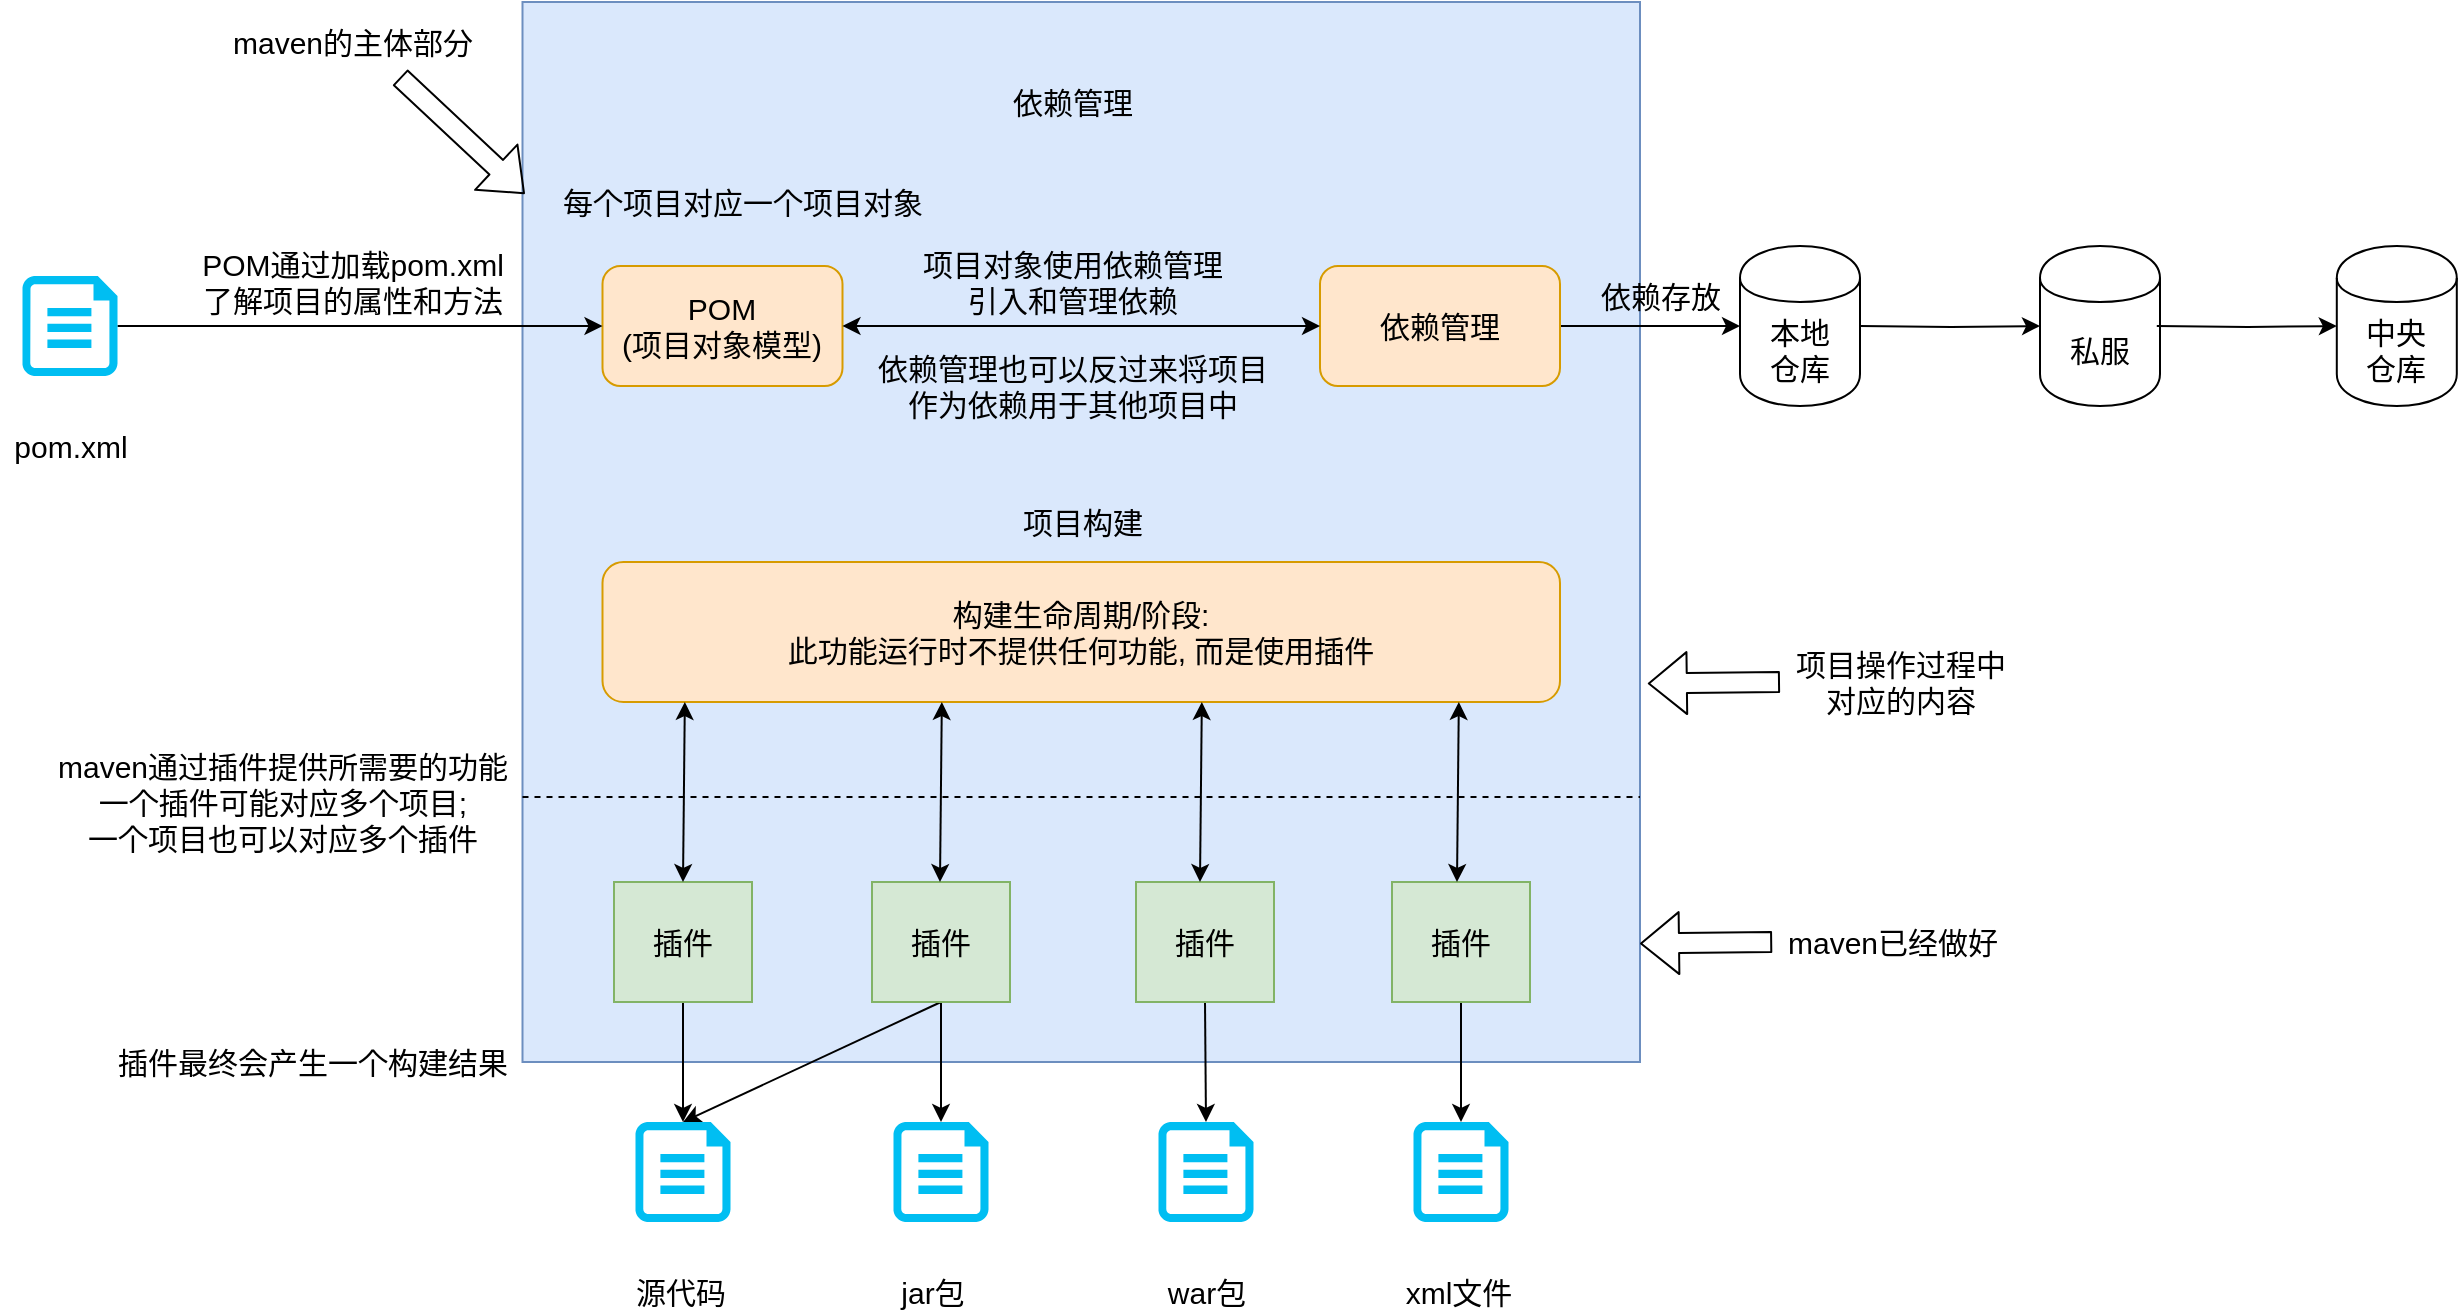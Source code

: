 <mxfile version="12.6.5" type="device"><diagram id="yq5qe3zpJcKP5guRbY_z" name="第 1 页"><mxGraphModel dx="1105" dy="638" grid="1" gridSize="10" guides="1" tooltips="1" connect="1" arrows="1" fold="1" page="1" pageScale="1" pageWidth="827" pageHeight="1169" math="0" shadow="0"><root><mxCell id="0"/><mxCell id="1" parent="0"/><mxCell id="91MQt92zPVT4JfoXXP9Y-51" value="" style="rounded=0;whiteSpace=wrap;html=1;fontSize=15;fillColor=#dae8fc;strokeColor=#6c8ebf;" vertex="1" parent="1"><mxGeometry x="261.25" y="110" width="558.75" height="530" as="geometry"/></mxCell><mxCell id="91MQt92zPVT4JfoXXP9Y-2" value="POM&lt;br&gt;(项目对象模型)" style="rounded=1;whiteSpace=wrap;html=1;fillColor=#ffe6cc;strokeColor=#d79b00;fontSize=15;" vertex="1" parent="1"><mxGeometry x="301.25" y="242" width="120" height="60" as="geometry"/></mxCell><mxCell id="91MQt92zPVT4JfoXXP9Y-7" style="edgeStyle=orthogonalEdgeStyle;rounded=0;orthogonalLoop=1;jettySize=auto;html=1;exitX=1;exitY=0.5;exitDx=0;exitDy=0;exitPerimeter=0;fontSize=15;" edge="1" parent="1" source="91MQt92zPVT4JfoXXP9Y-3" target="91MQt92zPVT4JfoXXP9Y-2"><mxGeometry relative="1" as="geometry"/></mxCell><mxCell id="91MQt92zPVT4JfoXXP9Y-3" value="" style="verticalLabelPosition=bottom;html=1;verticalAlign=top;align=center;strokeColor=none;fillColor=#00BEF2;shape=mxgraph.azure.cloud_services_configuration_file;pointerEvents=1;" vertex="1" parent="1"><mxGeometry x="11.25" y="247" width="47.5" height="50" as="geometry"/></mxCell><mxCell id="91MQt92zPVT4JfoXXP9Y-4" value="每个项目对应一个项目对象" style="text;html=1;align=center;verticalAlign=middle;resizable=0;points=[];autosize=1;fontSize=15;" vertex="1" parent="1"><mxGeometry x="271.25" y="200" width="200" height="20" as="geometry"/></mxCell><mxCell id="91MQt92zPVT4JfoXXP9Y-6" value="pom.xml" style="text;html=1;align=center;verticalAlign=middle;resizable=0;points=[];autosize=1;fontSize=15;" vertex="1" parent="1"><mxGeometry y="322" width="70" height="20" as="geometry"/></mxCell><mxCell id="91MQt92zPVT4JfoXXP9Y-8" value="POM通过加载pom.xml&lt;br&gt;了解项目的属性和方法" style="text;html=1;align=center;verticalAlign=middle;resizable=0;points=[];autosize=1;fontSize=15;" vertex="1" parent="1"><mxGeometry x="91.25" y="230" width="170" height="40" as="geometry"/></mxCell><mxCell id="91MQt92zPVT4JfoXXP9Y-14" style="edgeStyle=orthogonalEdgeStyle;rounded=0;orthogonalLoop=1;jettySize=auto;html=1;exitX=1;exitY=0.5;exitDx=0;exitDy=0;entryX=0;entryY=0.5;entryDx=0;entryDy=0;fontSize=15;" edge="1" parent="1" source="91MQt92zPVT4JfoXXP9Y-9" target="91MQt92zPVT4JfoXXP9Y-13"><mxGeometry relative="1" as="geometry"/></mxCell><mxCell id="91MQt92zPVT4JfoXXP9Y-9" value="依赖管理" style="rounded=1;whiteSpace=wrap;html=1;fillColor=#ffe6cc;strokeColor=#d79b00;fontSize=15;" vertex="1" parent="1"><mxGeometry x="660" y="242" width="120" height="60" as="geometry"/></mxCell><mxCell id="91MQt92zPVT4JfoXXP9Y-10" value="" style="endArrow=classic;startArrow=classic;html=1;fontSize=15;entryX=0;entryY=0.5;entryDx=0;entryDy=0;exitX=1;exitY=0.5;exitDx=0;exitDy=0;" edge="1" parent="1" source="91MQt92zPVT4JfoXXP9Y-2" target="91MQt92zPVT4JfoXXP9Y-9"><mxGeometry width="50" height="50" relative="1" as="geometry"><mxPoint x="10" y="410" as="sourcePoint"/><mxPoint x="60" y="360" as="targetPoint"/></mxGeometry></mxCell><mxCell id="91MQt92zPVT4JfoXXP9Y-11" value="项目对象使用依赖管理&lt;br&gt;引入和管理依赖" style="text;html=1;align=center;verticalAlign=middle;resizable=0;points=[];autosize=1;fontSize=15;" vertex="1" parent="1"><mxGeometry x="451" y="230" width="170" height="40" as="geometry"/></mxCell><mxCell id="91MQt92zPVT4JfoXXP9Y-12" value="依赖管理也可以反过来将项目&lt;br&gt;作为依赖用于其他项目中" style="text;html=1;align=center;verticalAlign=middle;resizable=0;points=[];autosize=1;fontSize=15;" vertex="1" parent="1"><mxGeometry x="431" y="282" width="210" height="40" as="geometry"/></mxCell><mxCell id="91MQt92zPVT4JfoXXP9Y-13" value="本地&lt;br&gt;仓库" style="shape=cylinder;whiteSpace=wrap;html=1;boundedLbl=1;backgroundOutline=1;fontSize=15;" vertex="1" parent="1"><mxGeometry x="870" y="232" width="60" height="80" as="geometry"/></mxCell><mxCell id="91MQt92zPVT4JfoXXP9Y-15" value="依赖存放" style="text;html=1;align=center;verticalAlign=middle;resizable=0;points=[];autosize=1;fontSize=15;" vertex="1" parent="1"><mxGeometry x="790" y="247" width="80" height="20" as="geometry"/></mxCell><mxCell id="91MQt92zPVT4JfoXXP9Y-16" style="edgeStyle=orthogonalEdgeStyle;rounded=0;orthogonalLoop=1;jettySize=auto;html=1;exitX=1;exitY=0.5;exitDx=0;exitDy=0;entryX=0;entryY=0.5;entryDx=0;entryDy=0;fontSize=15;" edge="1" parent="1" target="91MQt92zPVT4JfoXXP9Y-17"><mxGeometry relative="1" as="geometry"><mxPoint x="930" y="272" as="sourcePoint"/></mxGeometry></mxCell><mxCell id="91MQt92zPVT4JfoXXP9Y-17" value="私服" style="shape=cylinder;whiteSpace=wrap;html=1;boundedLbl=1;backgroundOutline=1;fontSize=15;" vertex="1" parent="1"><mxGeometry x="1020" y="232" width="60" height="80" as="geometry"/></mxCell><mxCell id="91MQt92zPVT4JfoXXP9Y-19" style="edgeStyle=orthogonalEdgeStyle;rounded=0;orthogonalLoop=1;jettySize=auto;html=1;exitX=1;exitY=0.5;exitDx=0;exitDy=0;entryX=0;entryY=0.5;entryDx=0;entryDy=0;fontSize=15;" edge="1" parent="1" target="91MQt92zPVT4JfoXXP9Y-20"><mxGeometry relative="1" as="geometry"><mxPoint x="1078.4" y="272" as="sourcePoint"/></mxGeometry></mxCell><mxCell id="91MQt92zPVT4JfoXXP9Y-20" value="中央&lt;br&gt;仓库" style="shape=cylinder;whiteSpace=wrap;html=1;boundedLbl=1;backgroundOutline=1;fontSize=15;" vertex="1" parent="1"><mxGeometry x="1168.4" y="232" width="60" height="80" as="geometry"/></mxCell><mxCell id="91MQt92zPVT4JfoXXP9Y-22" value="构建生命周期/阶段:&lt;br&gt;此功能运行时不提供任何功能, 而是使用插件" style="rounded=1;whiteSpace=wrap;html=1;fontSize=15;fillColor=#ffe6cc;strokeColor=#d79b00;" vertex="1" parent="1"><mxGeometry x="301.25" y="390" width="478.75" height="70" as="geometry"/></mxCell><mxCell id="91MQt92zPVT4JfoXXP9Y-23" value="依赖管理" style="text;html=1;align=center;verticalAlign=middle;resizable=0;points=[];autosize=1;fontSize=15;" vertex="1" parent="1"><mxGeometry x="496" y="150" width="80" height="20" as="geometry"/></mxCell><mxCell id="91MQt92zPVT4JfoXXP9Y-24" value="项目构建" style="text;html=1;align=center;verticalAlign=middle;resizable=0;points=[];autosize=1;fontSize=15;" vertex="1" parent="1"><mxGeometry x="500.63" y="360" width="80" height="20" as="geometry"/></mxCell><mxCell id="91MQt92zPVT4JfoXXP9Y-46" style="edgeStyle=orthogonalEdgeStyle;rounded=0;orthogonalLoop=1;jettySize=auto;html=1;exitX=0.5;exitY=1;exitDx=0;exitDy=0;entryX=0.5;entryY=0;entryDx=0;entryDy=0;entryPerimeter=0;fontSize=15;" edge="1" parent="1" source="91MQt92zPVT4JfoXXP9Y-25" target="91MQt92zPVT4JfoXXP9Y-38"><mxGeometry relative="1" as="geometry"/></mxCell><mxCell id="91MQt92zPVT4JfoXXP9Y-25" value="插件" style="rounded=0;whiteSpace=wrap;html=1;fontSize=15;fillColor=#d5e8d4;strokeColor=#82b366;" vertex="1" parent="1"><mxGeometry x="307" y="550" width="69" height="60" as="geometry"/></mxCell><mxCell id="91MQt92zPVT4JfoXXP9Y-47" style="rounded=0;orthogonalLoop=1;jettySize=auto;html=1;exitX=0.5;exitY=1;exitDx=0;exitDy=0;entryX=0.5;entryY=0;entryDx=0;entryDy=0;entryPerimeter=0;fontSize=15;" edge="1" parent="1" source="91MQt92zPVT4JfoXXP9Y-26" target="91MQt92zPVT4JfoXXP9Y-38"><mxGeometry relative="1" as="geometry"/></mxCell><mxCell id="91MQt92zPVT4JfoXXP9Y-48" style="edgeStyle=none;rounded=0;orthogonalLoop=1;jettySize=auto;html=1;exitX=0.5;exitY=1;exitDx=0;exitDy=0;entryX=0.5;entryY=0;entryDx=0;entryDy=0;entryPerimeter=0;fontSize=15;" edge="1" parent="1" source="91MQt92zPVT4JfoXXP9Y-26" target="91MQt92zPVT4JfoXXP9Y-40"><mxGeometry relative="1" as="geometry"/></mxCell><mxCell id="91MQt92zPVT4JfoXXP9Y-26" value="插件" style="rounded=0;whiteSpace=wrap;html=1;fontSize=15;fillColor=#d5e8d4;strokeColor=#82b366;" vertex="1" parent="1"><mxGeometry x="436" y="550" width="69" height="60" as="geometry"/></mxCell><mxCell id="91MQt92zPVT4JfoXXP9Y-49" style="edgeStyle=none;rounded=0;orthogonalLoop=1;jettySize=auto;html=1;exitX=0.5;exitY=1;exitDx=0;exitDy=0;fontSize=15;entryX=0.5;entryY=0;entryDx=0;entryDy=0;entryPerimeter=0;" edge="1" parent="1" source="91MQt92zPVT4JfoXXP9Y-27" target="91MQt92zPVT4JfoXXP9Y-42"><mxGeometry relative="1" as="geometry"><mxPoint x="610" y="650" as="targetPoint"/></mxGeometry></mxCell><mxCell id="91MQt92zPVT4JfoXXP9Y-27" value="插件" style="rounded=0;whiteSpace=wrap;html=1;fontSize=15;fillColor=#d5e8d4;strokeColor=#82b366;" vertex="1" parent="1"><mxGeometry x="568" y="550" width="69" height="60" as="geometry"/></mxCell><mxCell id="91MQt92zPVT4JfoXXP9Y-50" style="edgeStyle=none;rounded=0;orthogonalLoop=1;jettySize=auto;html=1;exitX=0.5;exitY=1;exitDx=0;exitDy=0;entryX=0.5;entryY=0;entryDx=0;entryDy=0;entryPerimeter=0;fontSize=15;" edge="1" parent="1" source="91MQt92zPVT4JfoXXP9Y-28" target="91MQt92zPVT4JfoXXP9Y-44"><mxGeometry relative="1" as="geometry"/></mxCell><mxCell id="91MQt92zPVT4JfoXXP9Y-28" value="插件" style="rounded=0;whiteSpace=wrap;html=1;fontSize=15;fillColor=#d5e8d4;strokeColor=#82b366;" vertex="1" parent="1"><mxGeometry x="696" y="550" width="69" height="60" as="geometry"/></mxCell><mxCell id="91MQt92zPVT4JfoXXP9Y-30" value="" style="endArrow=classic;startArrow=classic;html=1;fontSize=15;exitX=0.5;exitY=0;exitDx=0;exitDy=0;entryX=0.086;entryY=1;entryDx=0;entryDy=0;entryPerimeter=0;" edge="1" parent="1" source="91MQt92zPVT4JfoXXP9Y-25" target="91MQt92zPVT4JfoXXP9Y-22"><mxGeometry width="50" height="50" relative="1" as="geometry"><mxPoint x="50" y="680" as="sourcePoint"/><mxPoint x="100" y="630" as="targetPoint"/></mxGeometry></mxCell><mxCell id="91MQt92zPVT4JfoXXP9Y-31" value="" style="endArrow=classic;startArrow=classic;html=1;fontSize=15;exitX=0.5;exitY=0;exitDx=0;exitDy=0;entryX=0.086;entryY=1;entryDx=0;entryDy=0;entryPerimeter=0;" edge="1" parent="1"><mxGeometry width="50" height="50" relative="1" as="geometry"><mxPoint x="470" y="550" as="sourcePoint"/><mxPoint x="470.922" y="460" as="targetPoint"/></mxGeometry></mxCell><mxCell id="91MQt92zPVT4JfoXXP9Y-33" value="" style="endArrow=classic;startArrow=classic;html=1;fontSize=15;exitX=0.5;exitY=0;exitDx=0;exitDy=0;entryX=0.086;entryY=1;entryDx=0;entryDy=0;entryPerimeter=0;" edge="1" parent="1"><mxGeometry width="50" height="50" relative="1" as="geometry"><mxPoint x="600" y="550" as="sourcePoint"/><mxPoint x="600.922" y="460" as="targetPoint"/></mxGeometry></mxCell><mxCell id="91MQt92zPVT4JfoXXP9Y-34" value="" style="endArrow=classic;startArrow=classic;html=1;fontSize=15;exitX=0.5;exitY=0;exitDx=0;exitDy=0;entryX=0.086;entryY=1;entryDx=0;entryDy=0;entryPerimeter=0;" edge="1" parent="1"><mxGeometry width="50" height="50" relative="1" as="geometry"><mxPoint x="728.5" y="550" as="sourcePoint"/><mxPoint x="729.422" y="460" as="targetPoint"/></mxGeometry></mxCell><mxCell id="91MQt92zPVT4JfoXXP9Y-35" value="maven通过插件提供所需要的功能&lt;br&gt;一个插件可能对应多个项目;&lt;br&gt;一个项目也可以对应多个插件" style="text;html=1;align=center;verticalAlign=middle;resizable=0;points=[];autosize=1;fontSize=15;" vertex="1" parent="1"><mxGeometry x="21.25" y="480" width="240" height="60" as="geometry"/></mxCell><mxCell id="91MQt92zPVT4JfoXXP9Y-36" value="插件最终会产生一个构建结果" style="text;html=1;align=center;verticalAlign=middle;resizable=0;points=[];autosize=1;fontSize=15;" vertex="1" parent="1"><mxGeometry x="51.25" y="630" width="210" height="20" as="geometry"/></mxCell><mxCell id="91MQt92zPVT4JfoXXP9Y-38" value="" style="verticalLabelPosition=bottom;html=1;verticalAlign=top;align=center;strokeColor=none;fillColor=#00BEF2;shape=mxgraph.azure.cloud_services_configuration_file;pointerEvents=1;" vertex="1" parent="1"><mxGeometry x="317.75" y="670" width="47.5" height="50" as="geometry"/></mxCell><mxCell id="91MQt92zPVT4JfoXXP9Y-39" value="源代码" style="text;html=1;align=center;verticalAlign=middle;resizable=0;points=[];autosize=1;fontSize=15;" vertex="1" parent="1"><mxGeometry x="310" y="745" width="60" height="20" as="geometry"/></mxCell><mxCell id="91MQt92zPVT4JfoXXP9Y-40" value="" style="verticalLabelPosition=bottom;html=1;verticalAlign=top;align=center;strokeColor=none;fillColor=#00BEF2;shape=mxgraph.azure.cloud_services_configuration_file;pointerEvents=1;" vertex="1" parent="1"><mxGeometry x="446.75" y="670" width="47.5" height="50" as="geometry"/></mxCell><mxCell id="91MQt92zPVT4JfoXXP9Y-41" value="jar包" style="text;html=1;align=center;verticalAlign=middle;resizable=0;points=[];autosize=1;fontSize=15;" vertex="1" parent="1"><mxGeometry x="440.63" y="745" width="50" height="20" as="geometry"/></mxCell><mxCell id="91MQt92zPVT4JfoXXP9Y-42" value="" style="verticalLabelPosition=bottom;html=1;verticalAlign=top;align=center;strokeColor=none;fillColor=#00BEF2;shape=mxgraph.azure.cloud_services_configuration_file;pointerEvents=1;" vertex="1" parent="1"><mxGeometry x="579.25" y="670" width="47.5" height="50" as="geometry"/></mxCell><mxCell id="91MQt92zPVT4JfoXXP9Y-43" value="war包" style="text;html=1;align=center;verticalAlign=middle;resizable=0;points=[];autosize=1;fontSize=15;" vertex="1" parent="1"><mxGeometry x="578" y="745" width="50" height="20" as="geometry"/></mxCell><mxCell id="91MQt92zPVT4JfoXXP9Y-44" value="" style="verticalLabelPosition=bottom;html=1;verticalAlign=top;align=center;strokeColor=none;fillColor=#00BEF2;shape=mxgraph.azure.cloud_services_configuration_file;pointerEvents=1;" vertex="1" parent="1"><mxGeometry x="706.75" y="670" width="47.5" height="50" as="geometry"/></mxCell><mxCell id="91MQt92zPVT4JfoXXP9Y-45" value="xml文件" style="text;html=1;align=center;verticalAlign=middle;resizable=0;points=[];autosize=1;fontSize=15;" vertex="1" parent="1"><mxGeometry x="693.63" y="745" width="70" height="20" as="geometry"/></mxCell><mxCell id="91MQt92zPVT4JfoXXP9Y-54" value="" style="shape=flexArrow;endArrow=classic;html=1;fontSize=15;entryX=0.002;entryY=0.181;entryDx=0;entryDy=0;entryPerimeter=0;" edge="1" parent="1" target="91MQt92zPVT4JfoXXP9Y-51"><mxGeometry width="50" height="50" relative="1" as="geometry"><mxPoint x="200" y="147.6" as="sourcePoint"/><mxPoint x="60" y="790" as="targetPoint"/></mxGeometry></mxCell><mxCell id="91MQt92zPVT4JfoXXP9Y-55" value="maven的主体部分" style="text;html=1;align=center;verticalAlign=middle;resizable=0;points=[];autosize=1;fontSize=15;" vertex="1" parent="1"><mxGeometry x="106.25" y="120" width="140" height="20" as="geometry"/></mxCell><mxCell id="91MQt92zPVT4JfoXXP9Y-58" value="" style="endArrow=none;dashed=1;html=1;fontSize=15;entryX=1;entryY=0.75;entryDx=0;entryDy=0;exitX=0;exitY=0.75;exitDx=0;exitDy=0;" edge="1" parent="1" source="91MQt92zPVT4JfoXXP9Y-51" target="91MQt92zPVT4JfoXXP9Y-51"><mxGeometry width="50" height="50" relative="1" as="geometry"><mxPoint x="80" y="821.6" as="sourcePoint"/><mxPoint x="60" y="790" as="targetPoint"/></mxGeometry></mxCell><mxCell id="91MQt92zPVT4JfoXXP9Y-59" value="" style="shape=flexArrow;endArrow=classic;html=1;fontSize=15;entryX=1.007;entryY=0.643;entryDx=0;entryDy=0;entryPerimeter=0;" edge="1" parent="1" target="91MQt92zPVT4JfoXXP9Y-51"><mxGeometry width="50" height="50" relative="1" as="geometry"><mxPoint x="890" y="450" as="sourcePoint"/><mxPoint x="940" y="400" as="targetPoint"/></mxGeometry></mxCell><mxCell id="91MQt92zPVT4JfoXXP9Y-60" value="项目操作过程中&lt;br&gt;对应的内容" style="text;html=1;align=center;verticalAlign=middle;resizable=0;points=[];autosize=1;fontSize=15;" vertex="1" parent="1"><mxGeometry x="890" y="430" width="120" height="40" as="geometry"/></mxCell><mxCell id="91MQt92zPVT4JfoXXP9Y-61" value="" style="shape=flexArrow;endArrow=classic;html=1;fontSize=15;entryX=1.007;entryY=0.643;entryDx=0;entryDy=0;entryPerimeter=0;" edge="1" parent="1"><mxGeometry width="50" height="50" relative="1" as="geometry"><mxPoint x="886.09" y="580" as="sourcePoint"/><mxPoint x="820.001" y="580.79" as="targetPoint"/></mxGeometry></mxCell><mxCell id="91MQt92zPVT4JfoXXP9Y-62" value="maven已经做好" style="text;html=1;align=center;verticalAlign=middle;resizable=0;points=[];autosize=1;fontSize=15;" vertex="1" parent="1"><mxGeometry x="886.09" y="570" width="120" height="20" as="geometry"/></mxCell></root></mxGraphModel></diagram></mxfile>
